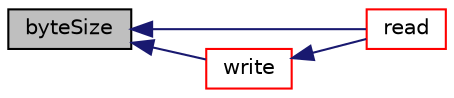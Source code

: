 digraph "byteSize"
{
  bgcolor="transparent";
  edge [fontname="Helvetica",fontsize="10",labelfontname="Helvetica",labelfontsize="10"];
  node [fontname="Helvetica",fontsize="10",shape=record];
  rankdir="LR";
  Node1 [label="byteSize",height=0.2,width=0.4,color="black", fillcolor="grey75", style="filled", fontcolor="black"];
  Node1 -> Node2 [dir="back",color="midnightblue",fontsize="10",style="solid",fontname="Helvetica"];
  Node2 [label="read",height=0.2,width=0.4,color="red",URL="$a01795.html#a223c472410515286cf5050b0b7b37396",tooltip="Clear list and read from stream. "];
  Node1 -> Node3 [dir="back",color="midnightblue",fontsize="10",style="solid",fontname="Helvetica"];
  Node3 [label="write",height=0.2,width=0.4,color="red",URL="$a01795.html#a4f4810083cd68515933d923af815a002",tooltip="Write, optionally with indexedOutput. "];
  Node3 -> Node2 [dir="back",color="midnightblue",fontsize="10",style="solid",fontname="Helvetica"];
}
